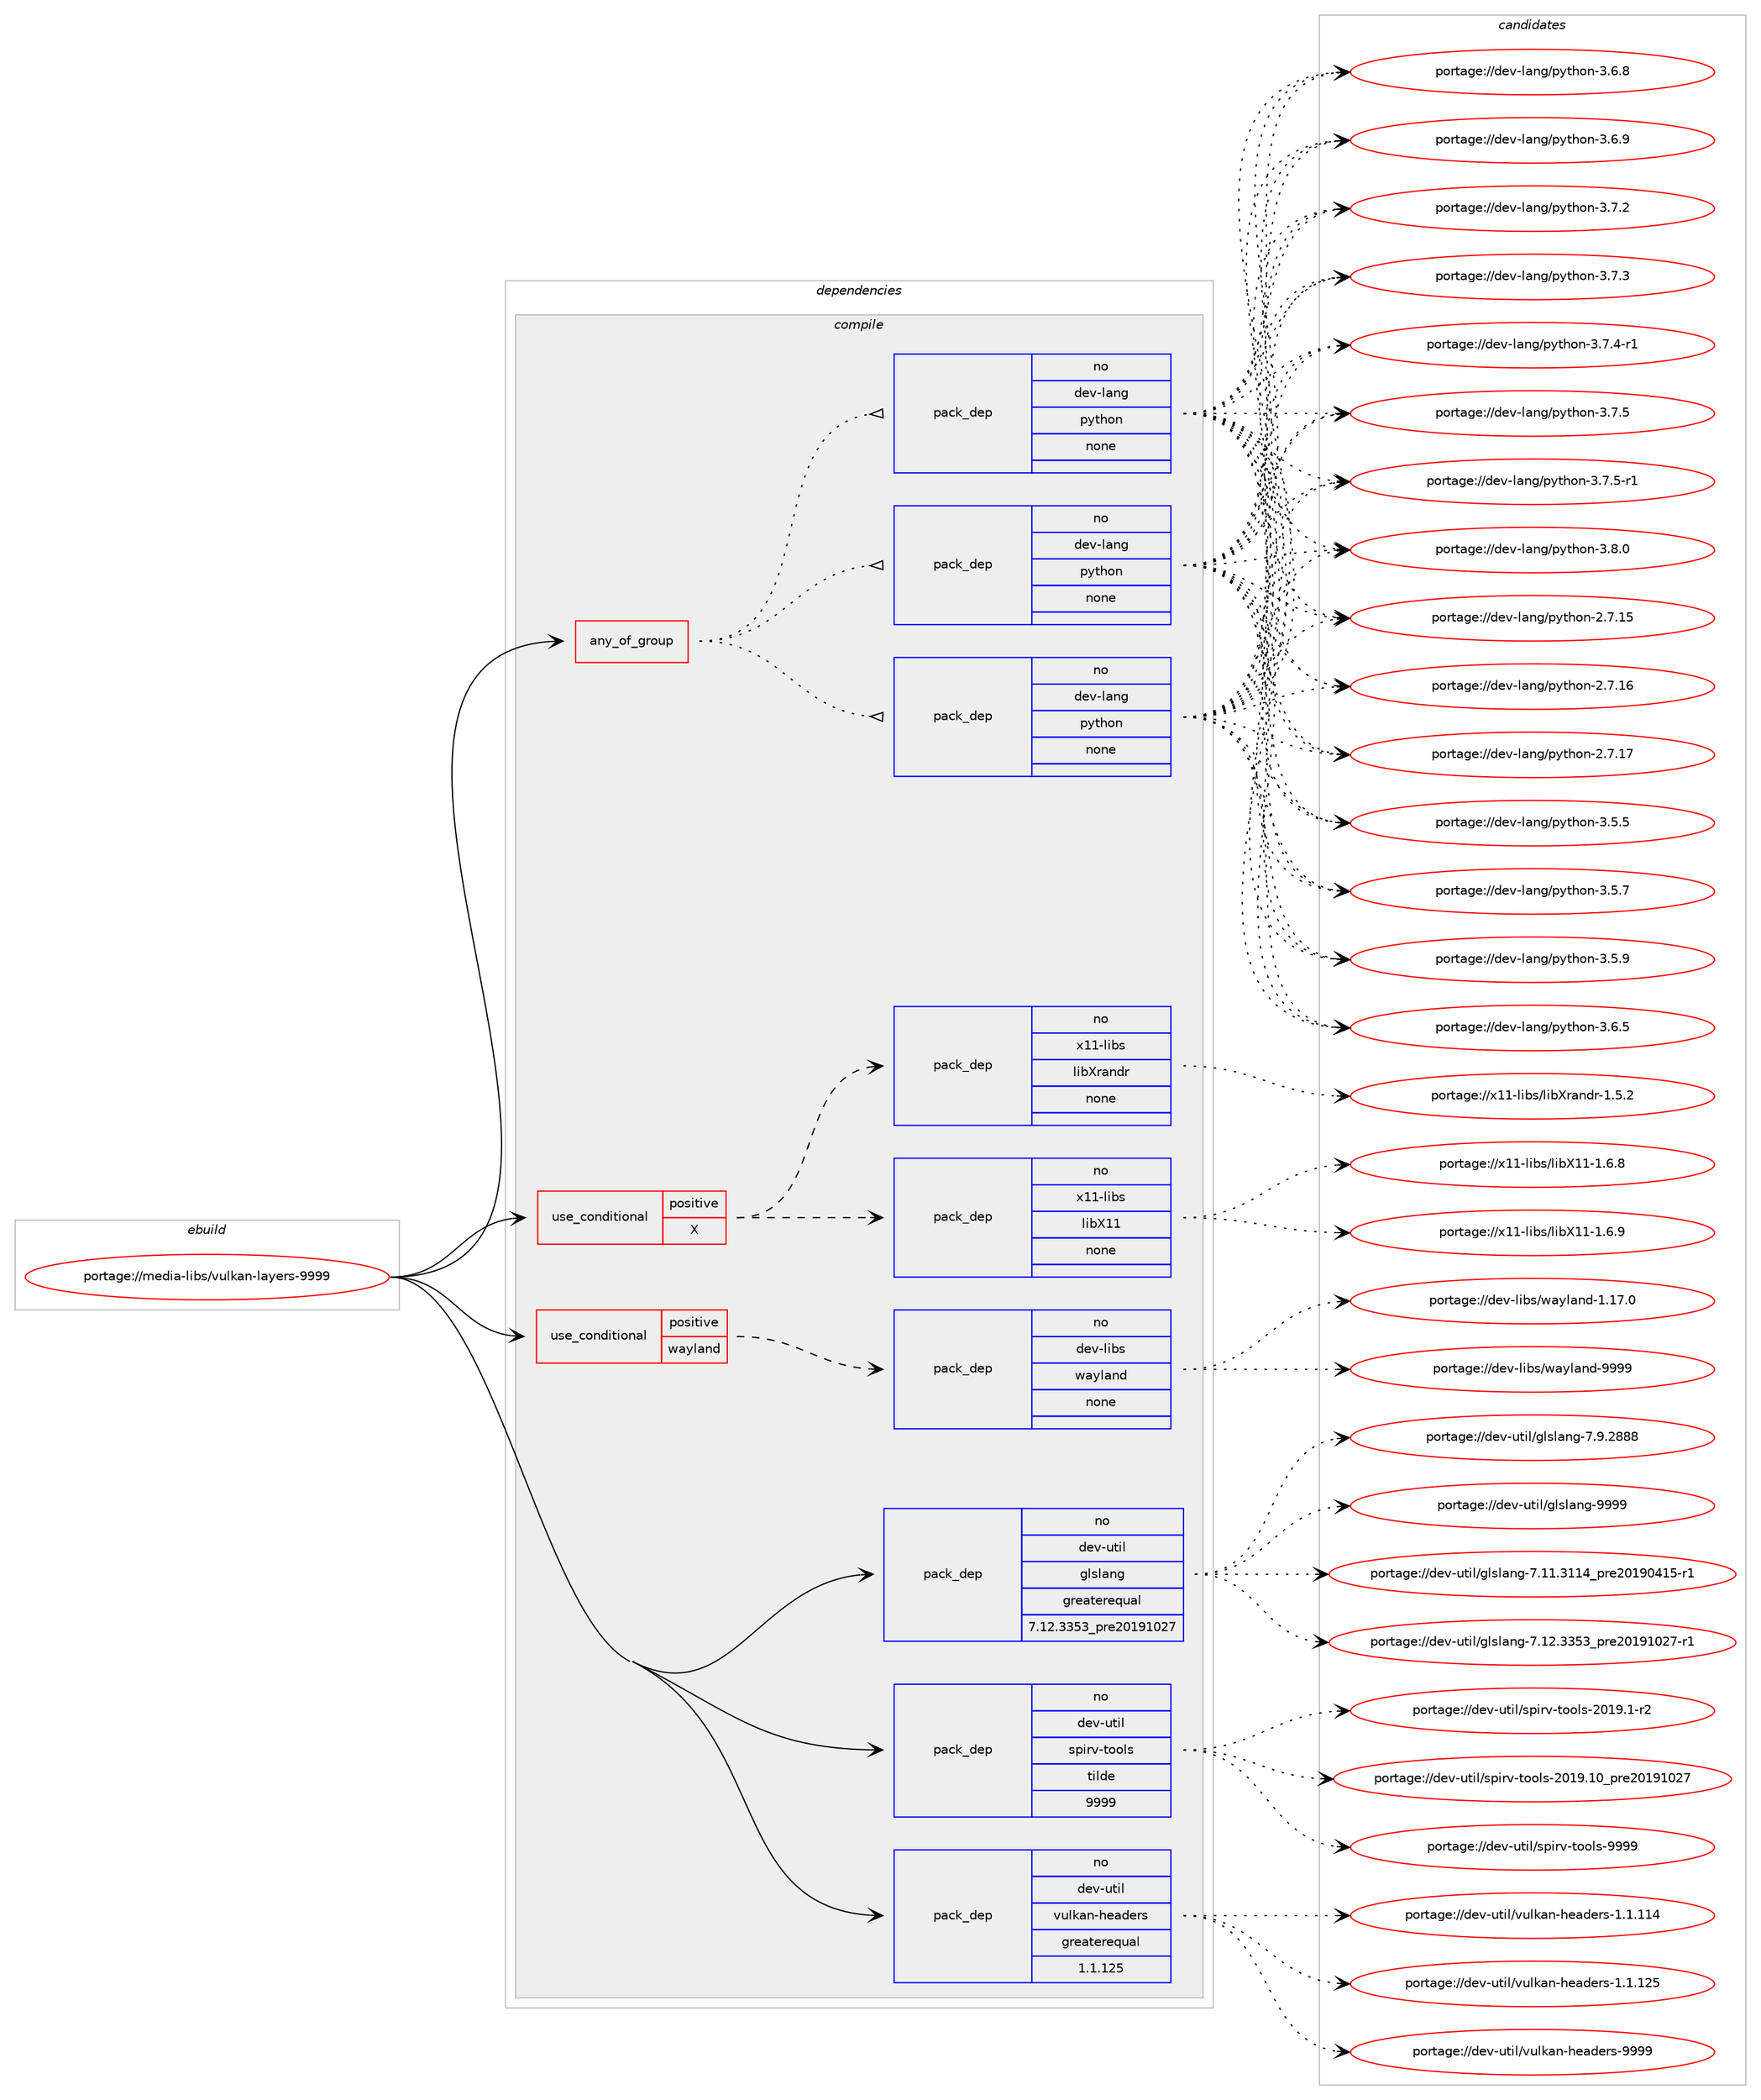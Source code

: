 digraph prolog {

# *************
# Graph options
# *************

newrank=true;
concentrate=true;
compound=true;
graph [rankdir=LR,fontname=Helvetica,fontsize=10,ranksep=1.5];#, ranksep=2.5, nodesep=0.2];
edge  [arrowhead=vee];
node  [fontname=Helvetica,fontsize=10];

# **********
# The ebuild
# **********

subgraph cluster_leftcol {
color=gray;
rank=same;
label=<<i>ebuild</i>>;
id [label="portage://media-libs/vulkan-layers-9999", color=red, width=4, href="../media-libs/vulkan-layers-9999.svg"];
}

# ****************
# The dependencies
# ****************

subgraph cluster_midcol {
color=gray;
label=<<i>dependencies</i>>;
subgraph cluster_compile {
fillcolor="#eeeeee";
style=filled;
label=<<i>compile</i>>;
subgraph any5213 {
dependency324749 [label=<<TABLE BORDER="0" CELLBORDER="1" CELLSPACING="0" CELLPADDING="4"><TR><TD CELLPADDING="10">any_of_group</TD></TR></TABLE>>, shape=none, color=red];subgraph pack238194 {
dependency324750 [label=<<TABLE BORDER="0" CELLBORDER="1" CELLSPACING="0" CELLPADDING="4" WIDTH="220"><TR><TD ROWSPAN="6" CELLPADDING="30">pack_dep</TD></TR><TR><TD WIDTH="110">no</TD></TR><TR><TD>dev-lang</TD></TR><TR><TD>python</TD></TR><TR><TD>none</TD></TR><TR><TD></TD></TR></TABLE>>, shape=none, color=blue];
}
dependency324749:e -> dependency324750:w [weight=20,style="dotted",arrowhead="oinv"];
subgraph pack238195 {
dependency324751 [label=<<TABLE BORDER="0" CELLBORDER="1" CELLSPACING="0" CELLPADDING="4" WIDTH="220"><TR><TD ROWSPAN="6" CELLPADDING="30">pack_dep</TD></TR><TR><TD WIDTH="110">no</TD></TR><TR><TD>dev-lang</TD></TR><TR><TD>python</TD></TR><TR><TD>none</TD></TR><TR><TD></TD></TR></TABLE>>, shape=none, color=blue];
}
dependency324749:e -> dependency324751:w [weight=20,style="dotted",arrowhead="oinv"];
subgraph pack238196 {
dependency324752 [label=<<TABLE BORDER="0" CELLBORDER="1" CELLSPACING="0" CELLPADDING="4" WIDTH="220"><TR><TD ROWSPAN="6" CELLPADDING="30">pack_dep</TD></TR><TR><TD WIDTH="110">no</TD></TR><TR><TD>dev-lang</TD></TR><TR><TD>python</TD></TR><TR><TD>none</TD></TR><TR><TD></TD></TR></TABLE>>, shape=none, color=blue];
}
dependency324749:e -> dependency324752:w [weight=20,style="dotted",arrowhead="oinv"];
}
id:e -> dependency324749:w [weight=20,style="solid",arrowhead="vee"];
subgraph cond81204 {
dependency324753 [label=<<TABLE BORDER="0" CELLBORDER="1" CELLSPACING="0" CELLPADDING="4"><TR><TD ROWSPAN="3" CELLPADDING="10">use_conditional</TD></TR><TR><TD>positive</TD></TR><TR><TD>X</TD></TR></TABLE>>, shape=none, color=red];
subgraph pack238197 {
dependency324754 [label=<<TABLE BORDER="0" CELLBORDER="1" CELLSPACING="0" CELLPADDING="4" WIDTH="220"><TR><TD ROWSPAN="6" CELLPADDING="30">pack_dep</TD></TR><TR><TD WIDTH="110">no</TD></TR><TR><TD>x11-libs</TD></TR><TR><TD>libX11</TD></TR><TR><TD>none</TD></TR><TR><TD></TD></TR></TABLE>>, shape=none, color=blue];
}
dependency324753:e -> dependency324754:w [weight=20,style="dashed",arrowhead="vee"];
subgraph pack238198 {
dependency324755 [label=<<TABLE BORDER="0" CELLBORDER="1" CELLSPACING="0" CELLPADDING="4" WIDTH="220"><TR><TD ROWSPAN="6" CELLPADDING="30">pack_dep</TD></TR><TR><TD WIDTH="110">no</TD></TR><TR><TD>x11-libs</TD></TR><TR><TD>libXrandr</TD></TR><TR><TD>none</TD></TR><TR><TD></TD></TR></TABLE>>, shape=none, color=blue];
}
dependency324753:e -> dependency324755:w [weight=20,style="dashed",arrowhead="vee"];
}
id:e -> dependency324753:w [weight=20,style="solid",arrowhead="vee"];
subgraph cond81205 {
dependency324756 [label=<<TABLE BORDER="0" CELLBORDER="1" CELLSPACING="0" CELLPADDING="4"><TR><TD ROWSPAN="3" CELLPADDING="10">use_conditional</TD></TR><TR><TD>positive</TD></TR><TR><TD>wayland</TD></TR></TABLE>>, shape=none, color=red];
subgraph pack238199 {
dependency324757 [label=<<TABLE BORDER="0" CELLBORDER="1" CELLSPACING="0" CELLPADDING="4" WIDTH="220"><TR><TD ROWSPAN="6" CELLPADDING="30">pack_dep</TD></TR><TR><TD WIDTH="110">no</TD></TR><TR><TD>dev-libs</TD></TR><TR><TD>wayland</TD></TR><TR><TD>none</TD></TR><TR><TD></TD></TR></TABLE>>, shape=none, color=blue];
}
dependency324756:e -> dependency324757:w [weight=20,style="dashed",arrowhead="vee"];
}
id:e -> dependency324756:w [weight=20,style="solid",arrowhead="vee"];
subgraph pack238200 {
dependency324758 [label=<<TABLE BORDER="0" CELLBORDER="1" CELLSPACING="0" CELLPADDING="4" WIDTH="220"><TR><TD ROWSPAN="6" CELLPADDING="30">pack_dep</TD></TR><TR><TD WIDTH="110">no</TD></TR><TR><TD>dev-util</TD></TR><TR><TD>glslang</TD></TR><TR><TD>greaterequal</TD></TR><TR><TD>7.12.3353_pre20191027</TD></TR></TABLE>>, shape=none, color=blue];
}
id:e -> dependency324758:w [weight=20,style="solid",arrowhead="vee"];
subgraph pack238201 {
dependency324759 [label=<<TABLE BORDER="0" CELLBORDER="1" CELLSPACING="0" CELLPADDING="4" WIDTH="220"><TR><TD ROWSPAN="6" CELLPADDING="30">pack_dep</TD></TR><TR><TD WIDTH="110">no</TD></TR><TR><TD>dev-util</TD></TR><TR><TD>spirv-tools</TD></TR><TR><TD>tilde</TD></TR><TR><TD>9999</TD></TR></TABLE>>, shape=none, color=blue];
}
id:e -> dependency324759:w [weight=20,style="solid",arrowhead="vee"];
subgraph pack238202 {
dependency324760 [label=<<TABLE BORDER="0" CELLBORDER="1" CELLSPACING="0" CELLPADDING="4" WIDTH="220"><TR><TD ROWSPAN="6" CELLPADDING="30">pack_dep</TD></TR><TR><TD WIDTH="110">no</TD></TR><TR><TD>dev-util</TD></TR><TR><TD>vulkan-headers</TD></TR><TR><TD>greaterequal</TD></TR><TR><TD>1.1.125</TD></TR></TABLE>>, shape=none, color=blue];
}
id:e -> dependency324760:w [weight=20,style="solid",arrowhead="vee"];
}
subgraph cluster_compileandrun {
fillcolor="#eeeeee";
style=filled;
label=<<i>compile and run</i>>;
}
subgraph cluster_run {
fillcolor="#eeeeee";
style=filled;
label=<<i>run</i>>;
}
}

# **************
# The candidates
# **************

subgraph cluster_choices {
rank=same;
color=gray;
label=<<i>candidates</i>>;

subgraph choice238194 {
color=black;
nodesep=1;
choiceportage10010111845108971101034711212111610411111045504655464953 [label="portage://dev-lang/python-2.7.15", color=red, width=4,href="../dev-lang/python-2.7.15.svg"];
choiceportage10010111845108971101034711212111610411111045504655464954 [label="portage://dev-lang/python-2.7.16", color=red, width=4,href="../dev-lang/python-2.7.16.svg"];
choiceportage10010111845108971101034711212111610411111045504655464955 [label="portage://dev-lang/python-2.7.17", color=red, width=4,href="../dev-lang/python-2.7.17.svg"];
choiceportage100101118451089711010347112121116104111110455146534653 [label="portage://dev-lang/python-3.5.5", color=red, width=4,href="../dev-lang/python-3.5.5.svg"];
choiceportage100101118451089711010347112121116104111110455146534655 [label="portage://dev-lang/python-3.5.7", color=red, width=4,href="../dev-lang/python-3.5.7.svg"];
choiceportage100101118451089711010347112121116104111110455146534657 [label="portage://dev-lang/python-3.5.9", color=red, width=4,href="../dev-lang/python-3.5.9.svg"];
choiceportage100101118451089711010347112121116104111110455146544653 [label="portage://dev-lang/python-3.6.5", color=red, width=4,href="../dev-lang/python-3.6.5.svg"];
choiceportage100101118451089711010347112121116104111110455146544656 [label="portage://dev-lang/python-3.6.8", color=red, width=4,href="../dev-lang/python-3.6.8.svg"];
choiceportage100101118451089711010347112121116104111110455146544657 [label="portage://dev-lang/python-3.6.9", color=red, width=4,href="../dev-lang/python-3.6.9.svg"];
choiceportage100101118451089711010347112121116104111110455146554650 [label="portage://dev-lang/python-3.7.2", color=red, width=4,href="../dev-lang/python-3.7.2.svg"];
choiceportage100101118451089711010347112121116104111110455146554651 [label="portage://dev-lang/python-3.7.3", color=red, width=4,href="../dev-lang/python-3.7.3.svg"];
choiceportage1001011184510897110103471121211161041111104551465546524511449 [label="portage://dev-lang/python-3.7.4-r1", color=red, width=4,href="../dev-lang/python-3.7.4-r1.svg"];
choiceportage100101118451089711010347112121116104111110455146554653 [label="portage://dev-lang/python-3.7.5", color=red, width=4,href="../dev-lang/python-3.7.5.svg"];
choiceportage1001011184510897110103471121211161041111104551465546534511449 [label="portage://dev-lang/python-3.7.5-r1", color=red, width=4,href="../dev-lang/python-3.7.5-r1.svg"];
choiceportage100101118451089711010347112121116104111110455146564648 [label="portage://dev-lang/python-3.8.0", color=red, width=4,href="../dev-lang/python-3.8.0.svg"];
dependency324750:e -> choiceportage10010111845108971101034711212111610411111045504655464953:w [style=dotted,weight="100"];
dependency324750:e -> choiceportage10010111845108971101034711212111610411111045504655464954:w [style=dotted,weight="100"];
dependency324750:e -> choiceportage10010111845108971101034711212111610411111045504655464955:w [style=dotted,weight="100"];
dependency324750:e -> choiceportage100101118451089711010347112121116104111110455146534653:w [style=dotted,weight="100"];
dependency324750:e -> choiceportage100101118451089711010347112121116104111110455146534655:w [style=dotted,weight="100"];
dependency324750:e -> choiceportage100101118451089711010347112121116104111110455146534657:w [style=dotted,weight="100"];
dependency324750:e -> choiceportage100101118451089711010347112121116104111110455146544653:w [style=dotted,weight="100"];
dependency324750:e -> choiceportage100101118451089711010347112121116104111110455146544656:w [style=dotted,weight="100"];
dependency324750:e -> choiceportage100101118451089711010347112121116104111110455146544657:w [style=dotted,weight="100"];
dependency324750:e -> choiceportage100101118451089711010347112121116104111110455146554650:w [style=dotted,weight="100"];
dependency324750:e -> choiceportage100101118451089711010347112121116104111110455146554651:w [style=dotted,weight="100"];
dependency324750:e -> choiceportage1001011184510897110103471121211161041111104551465546524511449:w [style=dotted,weight="100"];
dependency324750:e -> choiceportage100101118451089711010347112121116104111110455146554653:w [style=dotted,weight="100"];
dependency324750:e -> choiceportage1001011184510897110103471121211161041111104551465546534511449:w [style=dotted,weight="100"];
dependency324750:e -> choiceportage100101118451089711010347112121116104111110455146564648:w [style=dotted,weight="100"];
}
subgraph choice238195 {
color=black;
nodesep=1;
choiceportage10010111845108971101034711212111610411111045504655464953 [label="portage://dev-lang/python-2.7.15", color=red, width=4,href="../dev-lang/python-2.7.15.svg"];
choiceportage10010111845108971101034711212111610411111045504655464954 [label="portage://dev-lang/python-2.7.16", color=red, width=4,href="../dev-lang/python-2.7.16.svg"];
choiceportage10010111845108971101034711212111610411111045504655464955 [label="portage://dev-lang/python-2.7.17", color=red, width=4,href="../dev-lang/python-2.7.17.svg"];
choiceportage100101118451089711010347112121116104111110455146534653 [label="portage://dev-lang/python-3.5.5", color=red, width=4,href="../dev-lang/python-3.5.5.svg"];
choiceportage100101118451089711010347112121116104111110455146534655 [label="portage://dev-lang/python-3.5.7", color=red, width=4,href="../dev-lang/python-3.5.7.svg"];
choiceportage100101118451089711010347112121116104111110455146534657 [label="portage://dev-lang/python-3.5.9", color=red, width=4,href="../dev-lang/python-3.5.9.svg"];
choiceportage100101118451089711010347112121116104111110455146544653 [label="portage://dev-lang/python-3.6.5", color=red, width=4,href="../dev-lang/python-3.6.5.svg"];
choiceportage100101118451089711010347112121116104111110455146544656 [label="portage://dev-lang/python-3.6.8", color=red, width=4,href="../dev-lang/python-3.6.8.svg"];
choiceportage100101118451089711010347112121116104111110455146544657 [label="portage://dev-lang/python-3.6.9", color=red, width=4,href="../dev-lang/python-3.6.9.svg"];
choiceportage100101118451089711010347112121116104111110455146554650 [label="portage://dev-lang/python-3.7.2", color=red, width=4,href="../dev-lang/python-3.7.2.svg"];
choiceportage100101118451089711010347112121116104111110455146554651 [label="portage://dev-lang/python-3.7.3", color=red, width=4,href="../dev-lang/python-3.7.3.svg"];
choiceportage1001011184510897110103471121211161041111104551465546524511449 [label="portage://dev-lang/python-3.7.4-r1", color=red, width=4,href="../dev-lang/python-3.7.4-r1.svg"];
choiceportage100101118451089711010347112121116104111110455146554653 [label="portage://dev-lang/python-3.7.5", color=red, width=4,href="../dev-lang/python-3.7.5.svg"];
choiceportage1001011184510897110103471121211161041111104551465546534511449 [label="portage://dev-lang/python-3.7.5-r1", color=red, width=4,href="../dev-lang/python-3.7.5-r1.svg"];
choiceportage100101118451089711010347112121116104111110455146564648 [label="portage://dev-lang/python-3.8.0", color=red, width=4,href="../dev-lang/python-3.8.0.svg"];
dependency324751:e -> choiceportage10010111845108971101034711212111610411111045504655464953:w [style=dotted,weight="100"];
dependency324751:e -> choiceportage10010111845108971101034711212111610411111045504655464954:w [style=dotted,weight="100"];
dependency324751:e -> choiceportage10010111845108971101034711212111610411111045504655464955:w [style=dotted,weight="100"];
dependency324751:e -> choiceportage100101118451089711010347112121116104111110455146534653:w [style=dotted,weight="100"];
dependency324751:e -> choiceportage100101118451089711010347112121116104111110455146534655:w [style=dotted,weight="100"];
dependency324751:e -> choiceportage100101118451089711010347112121116104111110455146534657:w [style=dotted,weight="100"];
dependency324751:e -> choiceportage100101118451089711010347112121116104111110455146544653:w [style=dotted,weight="100"];
dependency324751:e -> choiceportage100101118451089711010347112121116104111110455146544656:w [style=dotted,weight="100"];
dependency324751:e -> choiceportage100101118451089711010347112121116104111110455146544657:w [style=dotted,weight="100"];
dependency324751:e -> choiceportage100101118451089711010347112121116104111110455146554650:w [style=dotted,weight="100"];
dependency324751:e -> choiceportage100101118451089711010347112121116104111110455146554651:w [style=dotted,weight="100"];
dependency324751:e -> choiceportage1001011184510897110103471121211161041111104551465546524511449:w [style=dotted,weight="100"];
dependency324751:e -> choiceportage100101118451089711010347112121116104111110455146554653:w [style=dotted,weight="100"];
dependency324751:e -> choiceportage1001011184510897110103471121211161041111104551465546534511449:w [style=dotted,weight="100"];
dependency324751:e -> choiceportage100101118451089711010347112121116104111110455146564648:w [style=dotted,weight="100"];
}
subgraph choice238196 {
color=black;
nodesep=1;
choiceportage10010111845108971101034711212111610411111045504655464953 [label="portage://dev-lang/python-2.7.15", color=red, width=4,href="../dev-lang/python-2.7.15.svg"];
choiceportage10010111845108971101034711212111610411111045504655464954 [label="portage://dev-lang/python-2.7.16", color=red, width=4,href="../dev-lang/python-2.7.16.svg"];
choiceportage10010111845108971101034711212111610411111045504655464955 [label="portage://dev-lang/python-2.7.17", color=red, width=4,href="../dev-lang/python-2.7.17.svg"];
choiceportage100101118451089711010347112121116104111110455146534653 [label="portage://dev-lang/python-3.5.5", color=red, width=4,href="../dev-lang/python-3.5.5.svg"];
choiceportage100101118451089711010347112121116104111110455146534655 [label="portage://dev-lang/python-3.5.7", color=red, width=4,href="../dev-lang/python-3.5.7.svg"];
choiceportage100101118451089711010347112121116104111110455146534657 [label="portage://dev-lang/python-3.5.9", color=red, width=4,href="../dev-lang/python-3.5.9.svg"];
choiceportage100101118451089711010347112121116104111110455146544653 [label="portage://dev-lang/python-3.6.5", color=red, width=4,href="../dev-lang/python-3.6.5.svg"];
choiceportage100101118451089711010347112121116104111110455146544656 [label="portage://dev-lang/python-3.6.8", color=red, width=4,href="../dev-lang/python-3.6.8.svg"];
choiceportage100101118451089711010347112121116104111110455146544657 [label="portage://dev-lang/python-3.6.9", color=red, width=4,href="../dev-lang/python-3.6.9.svg"];
choiceportage100101118451089711010347112121116104111110455146554650 [label="portage://dev-lang/python-3.7.2", color=red, width=4,href="../dev-lang/python-3.7.2.svg"];
choiceportage100101118451089711010347112121116104111110455146554651 [label="portage://dev-lang/python-3.7.3", color=red, width=4,href="../dev-lang/python-3.7.3.svg"];
choiceportage1001011184510897110103471121211161041111104551465546524511449 [label="portage://dev-lang/python-3.7.4-r1", color=red, width=4,href="../dev-lang/python-3.7.4-r1.svg"];
choiceportage100101118451089711010347112121116104111110455146554653 [label="portage://dev-lang/python-3.7.5", color=red, width=4,href="../dev-lang/python-3.7.5.svg"];
choiceportage1001011184510897110103471121211161041111104551465546534511449 [label="portage://dev-lang/python-3.7.5-r1", color=red, width=4,href="../dev-lang/python-3.7.5-r1.svg"];
choiceportage100101118451089711010347112121116104111110455146564648 [label="portage://dev-lang/python-3.8.0", color=red, width=4,href="../dev-lang/python-3.8.0.svg"];
dependency324752:e -> choiceportage10010111845108971101034711212111610411111045504655464953:w [style=dotted,weight="100"];
dependency324752:e -> choiceportage10010111845108971101034711212111610411111045504655464954:w [style=dotted,weight="100"];
dependency324752:e -> choiceportage10010111845108971101034711212111610411111045504655464955:w [style=dotted,weight="100"];
dependency324752:e -> choiceportage100101118451089711010347112121116104111110455146534653:w [style=dotted,weight="100"];
dependency324752:e -> choiceportage100101118451089711010347112121116104111110455146534655:w [style=dotted,weight="100"];
dependency324752:e -> choiceportage100101118451089711010347112121116104111110455146534657:w [style=dotted,weight="100"];
dependency324752:e -> choiceportage100101118451089711010347112121116104111110455146544653:w [style=dotted,weight="100"];
dependency324752:e -> choiceportage100101118451089711010347112121116104111110455146544656:w [style=dotted,weight="100"];
dependency324752:e -> choiceportage100101118451089711010347112121116104111110455146544657:w [style=dotted,weight="100"];
dependency324752:e -> choiceportage100101118451089711010347112121116104111110455146554650:w [style=dotted,weight="100"];
dependency324752:e -> choiceportage100101118451089711010347112121116104111110455146554651:w [style=dotted,weight="100"];
dependency324752:e -> choiceportage1001011184510897110103471121211161041111104551465546524511449:w [style=dotted,weight="100"];
dependency324752:e -> choiceportage100101118451089711010347112121116104111110455146554653:w [style=dotted,weight="100"];
dependency324752:e -> choiceportage1001011184510897110103471121211161041111104551465546534511449:w [style=dotted,weight="100"];
dependency324752:e -> choiceportage100101118451089711010347112121116104111110455146564648:w [style=dotted,weight="100"];
}
subgraph choice238197 {
color=black;
nodesep=1;
choiceportage120494945108105981154710810598884949454946544656 [label="portage://x11-libs/libX11-1.6.8", color=red, width=4,href="../x11-libs/libX11-1.6.8.svg"];
choiceportage120494945108105981154710810598884949454946544657 [label="portage://x11-libs/libX11-1.6.9", color=red, width=4,href="../x11-libs/libX11-1.6.9.svg"];
dependency324754:e -> choiceportage120494945108105981154710810598884949454946544656:w [style=dotted,weight="100"];
dependency324754:e -> choiceportage120494945108105981154710810598884949454946544657:w [style=dotted,weight="100"];
}
subgraph choice238198 {
color=black;
nodesep=1;
choiceportage1204949451081059811547108105988811497110100114454946534650 [label="portage://x11-libs/libXrandr-1.5.2", color=red, width=4,href="../x11-libs/libXrandr-1.5.2.svg"];
dependency324755:e -> choiceportage1204949451081059811547108105988811497110100114454946534650:w [style=dotted,weight="100"];
}
subgraph choice238199 {
color=black;
nodesep=1;
choiceportage100101118451081059811547119971211089711010045494649554648 [label="portage://dev-libs/wayland-1.17.0", color=red, width=4,href="../dev-libs/wayland-1.17.0.svg"];
choiceportage10010111845108105981154711997121108971101004557575757 [label="portage://dev-libs/wayland-9999", color=red, width=4,href="../dev-libs/wayland-9999.svg"];
dependency324757:e -> choiceportage100101118451081059811547119971211089711010045494649554648:w [style=dotted,weight="100"];
dependency324757:e -> choiceportage10010111845108105981154711997121108971101004557575757:w [style=dotted,weight="100"];
}
subgraph choice238200 {
color=black;
nodesep=1;
choiceportage100101118451171161051084710310811510897110103455546494946514949529511211410150484957485249534511449 [label="portage://dev-util/glslang-7.11.3114_pre20190415-r1", color=red, width=4,href="../dev-util/glslang-7.11.3114_pre20190415-r1.svg"];
choiceportage100101118451171161051084710310811510897110103455546495046515153519511211410150484957494850554511449 [label="portage://dev-util/glslang-7.12.3353_pre20191027-r1", color=red, width=4,href="../dev-util/glslang-7.12.3353_pre20191027-r1.svg"];
choiceportage100101118451171161051084710310811510897110103455546574650565656 [label="portage://dev-util/glslang-7.9.2888", color=red, width=4,href="../dev-util/glslang-7.9.2888.svg"];
choiceportage1001011184511711610510847103108115108971101034557575757 [label="portage://dev-util/glslang-9999", color=red, width=4,href="../dev-util/glslang-9999.svg"];
dependency324758:e -> choiceportage100101118451171161051084710310811510897110103455546494946514949529511211410150484957485249534511449:w [style=dotted,weight="100"];
dependency324758:e -> choiceportage100101118451171161051084710310811510897110103455546495046515153519511211410150484957494850554511449:w [style=dotted,weight="100"];
dependency324758:e -> choiceportage100101118451171161051084710310811510897110103455546574650565656:w [style=dotted,weight="100"];
dependency324758:e -> choiceportage1001011184511711610510847103108115108971101034557575757:w [style=dotted,weight="100"];
}
subgraph choice238201 {
color=black;
nodesep=1;
choiceportage100101118451171161051084711511210511411845116111111108115455048495746494511450 [label="portage://dev-util/spirv-tools-2019.1-r2", color=red, width=4,href="../dev-util/spirv-tools-2019.1-r2.svg"];
choiceportage1001011184511711610510847115112105114118451161111111081154550484957464948951121141015048495749485055 [label="portage://dev-util/spirv-tools-2019.10_pre20191027", color=red, width=4,href="../dev-util/spirv-tools-2019.10_pre20191027.svg"];
choiceportage1001011184511711610510847115112105114118451161111111081154557575757 [label="portage://dev-util/spirv-tools-9999", color=red, width=4,href="../dev-util/spirv-tools-9999.svg"];
dependency324759:e -> choiceportage100101118451171161051084711511210511411845116111111108115455048495746494511450:w [style=dotted,weight="100"];
dependency324759:e -> choiceportage1001011184511711610510847115112105114118451161111111081154550484957464948951121141015048495749485055:w [style=dotted,weight="100"];
dependency324759:e -> choiceportage1001011184511711610510847115112105114118451161111111081154557575757:w [style=dotted,weight="100"];
}
subgraph choice238202 {
color=black;
nodesep=1;
choiceportage10010111845117116105108471181171081079711045104101971001011141154549464946494952 [label="portage://dev-util/vulkan-headers-1.1.114", color=red, width=4,href="../dev-util/vulkan-headers-1.1.114.svg"];
choiceportage10010111845117116105108471181171081079711045104101971001011141154549464946495053 [label="portage://dev-util/vulkan-headers-1.1.125", color=red, width=4,href="../dev-util/vulkan-headers-1.1.125.svg"];
choiceportage10010111845117116105108471181171081079711045104101971001011141154557575757 [label="portage://dev-util/vulkan-headers-9999", color=red, width=4,href="../dev-util/vulkan-headers-9999.svg"];
dependency324760:e -> choiceportage10010111845117116105108471181171081079711045104101971001011141154549464946494952:w [style=dotted,weight="100"];
dependency324760:e -> choiceportage10010111845117116105108471181171081079711045104101971001011141154549464946495053:w [style=dotted,weight="100"];
dependency324760:e -> choiceportage10010111845117116105108471181171081079711045104101971001011141154557575757:w [style=dotted,weight="100"];
}
}

}
